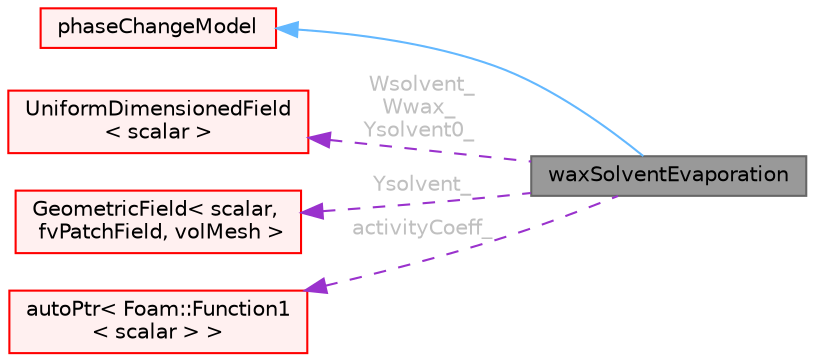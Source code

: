 digraph "waxSolventEvaporation"
{
 // LATEX_PDF_SIZE
  bgcolor="transparent";
  edge [fontname=Helvetica,fontsize=10,labelfontname=Helvetica,labelfontsize=10];
  node [fontname=Helvetica,fontsize=10,shape=box,height=0.2,width=0.4];
  rankdir="LR";
  Node1 [id="Node000001",label="waxSolventEvaporation",height=0.2,width=0.4,color="gray40", fillcolor="grey60", style="filled", fontcolor="black",tooltip=" "];
  Node2 -> Node1 [id="edge1_Node000001_Node000002",dir="back",color="steelblue1",style="solid",tooltip=" "];
  Node2 [id="Node000002",label="phaseChangeModel",height=0.2,width=0.4,color="red", fillcolor="#FFF0F0", style="filled",URL="$classFoam_1_1regionModels_1_1surfaceFilmModels_1_1phaseChangeModel.html",tooltip="Base class for surface film phase change models."];
  Node91 -> Node1 [id="edge2_Node000001_Node000091",dir="back",color="darkorchid3",style="dashed",tooltip=" ",label=" Wsolvent_\nWwax_\nYsolvent0_",fontcolor="grey" ];
  Node91 [id="Node000091",label="UniformDimensionedField\l\< scalar \>",height=0.2,width=0.4,color="red", fillcolor="#FFF0F0", style="filled",URL="$classFoam_1_1UniformDimensionedField.html",tooltip=" "];
  Node95 -> Node1 [id="edge3_Node000001_Node000095",dir="back",color="darkorchid3",style="dashed",tooltip=" ",label=" Ysolvent_",fontcolor="grey" ];
  Node95 [id="Node000095",label="GeometricField\< scalar,\l fvPatchField, volMesh \>",height=0.2,width=0.4,color="red", fillcolor="#FFF0F0", style="filled",URL="$classFoam_1_1GeometricField.html",tooltip=" "];
  Node97 -> Node1 [id="edge4_Node000001_Node000097",dir="back",color="darkorchid3",style="dashed",tooltip=" ",label=" activityCoeff_",fontcolor="grey" ];
  Node97 [id="Node000097",label="autoPtr\< Foam::Function1\l\< scalar \> \>",height=0.2,width=0.4,color="red", fillcolor="#FFF0F0", style="filled",URL="$classFoam_1_1autoPtr.html",tooltip=" "];
}
